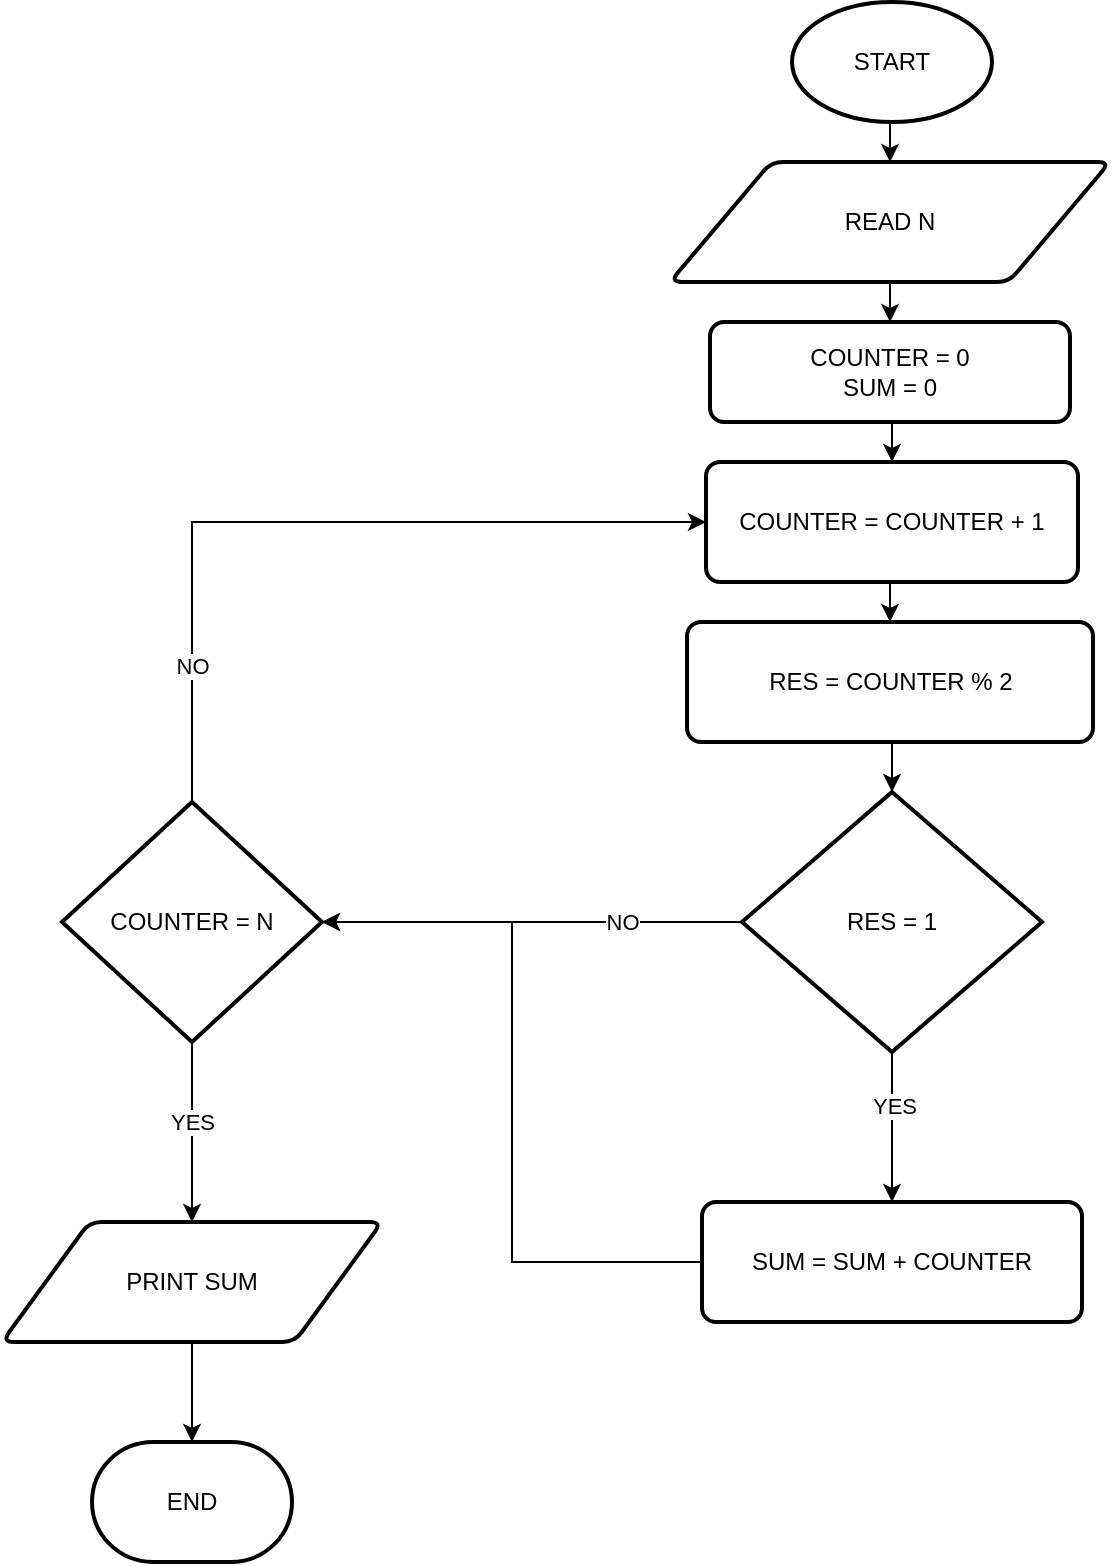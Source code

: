 <mxfile version="25.0.3">
  <diagram id="C5RBs43oDa-KdzZeNtuy" name="Page-1">
    <mxGraphModel dx="1985" dy="815" grid="1" gridSize="10" guides="1" tooltips="1" connect="1" arrows="1" fold="1" page="1" pageScale="1" pageWidth="827" pageHeight="1169" math="0" shadow="0">
      <root>
        <mxCell id="WIyWlLk6GJQsqaUBKTNV-0" />
        <mxCell id="WIyWlLk6GJQsqaUBKTNV-1" parent="WIyWlLk6GJQsqaUBKTNV-0" />
        <mxCell id="-Vuvgn-jPjydnoeIbexu-8" style="edgeStyle=orthogonalEdgeStyle;rounded=0;orthogonalLoop=1;jettySize=auto;html=1;exitX=0.5;exitY=1;exitDx=0;exitDy=0;exitPerimeter=0;entryX=0.5;entryY=0;entryDx=0;entryDy=0;" edge="1" parent="WIyWlLk6GJQsqaUBKTNV-1" source="-Vuvgn-jPjydnoeIbexu-1" target="-Vuvgn-jPjydnoeIbexu-2">
          <mxGeometry relative="1" as="geometry" />
        </mxCell>
        <mxCell id="-Vuvgn-jPjydnoeIbexu-1" value="START" style="strokeWidth=2;html=1;shape=mxgraph.flowchart.start_1;whiteSpace=wrap;" vertex="1" parent="WIyWlLk6GJQsqaUBKTNV-1">
          <mxGeometry x="455" y="150" width="100" height="60" as="geometry" />
        </mxCell>
        <mxCell id="-Vuvgn-jPjydnoeIbexu-9" style="edgeStyle=orthogonalEdgeStyle;rounded=0;orthogonalLoop=1;jettySize=auto;html=1;exitX=0.5;exitY=1;exitDx=0;exitDy=0;entryX=0.5;entryY=0;entryDx=0;entryDy=0;" edge="1" parent="WIyWlLk6GJQsqaUBKTNV-1" source="-Vuvgn-jPjydnoeIbexu-2" target="-Vuvgn-jPjydnoeIbexu-3">
          <mxGeometry relative="1" as="geometry" />
        </mxCell>
        <mxCell id="-Vuvgn-jPjydnoeIbexu-2" value="READ N" style="shape=parallelogram;html=1;strokeWidth=2;perimeter=parallelogramPerimeter;whiteSpace=wrap;rounded=1;arcSize=12;size=0.23;" vertex="1" parent="WIyWlLk6GJQsqaUBKTNV-1">
          <mxGeometry x="394" y="230" width="220" height="60" as="geometry" />
        </mxCell>
        <mxCell id="-Vuvgn-jPjydnoeIbexu-10" style="edgeStyle=orthogonalEdgeStyle;rounded=0;orthogonalLoop=1;jettySize=auto;html=1;exitX=0.5;exitY=1;exitDx=0;exitDy=0;entryX=0.5;entryY=0;entryDx=0;entryDy=0;" edge="1" parent="WIyWlLk6GJQsqaUBKTNV-1" source="-Vuvgn-jPjydnoeIbexu-3" target="-Vuvgn-jPjydnoeIbexu-4">
          <mxGeometry relative="1" as="geometry" />
        </mxCell>
        <mxCell id="-Vuvgn-jPjydnoeIbexu-3" value="COUNTER = 0&lt;div&gt;SUM = 0&lt;/div&gt;" style="rounded=1;whiteSpace=wrap;html=1;absoluteArcSize=1;arcSize=14;strokeWidth=2;" vertex="1" parent="WIyWlLk6GJQsqaUBKTNV-1">
          <mxGeometry x="414" y="310" width="180" height="50" as="geometry" />
        </mxCell>
        <mxCell id="-Vuvgn-jPjydnoeIbexu-11" style="edgeStyle=orthogonalEdgeStyle;rounded=0;orthogonalLoop=1;jettySize=auto;html=1;exitX=0.5;exitY=1;exitDx=0;exitDy=0;entryX=0.5;entryY=0;entryDx=0;entryDy=0;" edge="1" parent="WIyWlLk6GJQsqaUBKTNV-1" source="-Vuvgn-jPjydnoeIbexu-4" target="-Vuvgn-jPjydnoeIbexu-5">
          <mxGeometry relative="1" as="geometry" />
        </mxCell>
        <mxCell id="-Vuvgn-jPjydnoeIbexu-4" value="COUNTER = COUNTER + 1" style="rounded=1;whiteSpace=wrap;html=1;absoluteArcSize=1;arcSize=14;strokeWidth=2;" vertex="1" parent="WIyWlLk6GJQsqaUBKTNV-1">
          <mxGeometry x="412" y="380" width="186" height="60" as="geometry" />
        </mxCell>
        <mxCell id="-Vuvgn-jPjydnoeIbexu-5" value="RES = COUNTER % 2" style="rounded=1;whiteSpace=wrap;html=1;absoluteArcSize=1;arcSize=14;strokeWidth=2;" vertex="1" parent="WIyWlLk6GJQsqaUBKTNV-1">
          <mxGeometry x="402.5" y="460" width="203" height="60" as="geometry" />
        </mxCell>
        <mxCell id="-Vuvgn-jPjydnoeIbexu-27" style="edgeStyle=orthogonalEdgeStyle;rounded=0;orthogonalLoop=1;jettySize=auto;html=1;exitX=0.5;exitY=1;exitDx=0;exitDy=0;exitPerimeter=0;entryX=0.5;entryY=0;entryDx=0;entryDy=0;" edge="1" parent="WIyWlLk6GJQsqaUBKTNV-1" source="-Vuvgn-jPjydnoeIbexu-6" target="-Vuvgn-jPjydnoeIbexu-7">
          <mxGeometry relative="1" as="geometry" />
        </mxCell>
        <mxCell id="-Vuvgn-jPjydnoeIbexu-28" value="YES" style="edgeLabel;html=1;align=center;verticalAlign=middle;resizable=0;points=[];" vertex="1" connectable="0" parent="-Vuvgn-jPjydnoeIbexu-27">
          <mxGeometry x="-0.276" y="1" relative="1" as="geometry">
            <mxPoint as="offset" />
          </mxGeometry>
        </mxCell>
        <mxCell id="-Vuvgn-jPjydnoeIbexu-6" value="RES = 1" style="strokeWidth=2;html=1;shape=mxgraph.flowchart.decision;whiteSpace=wrap;" vertex="1" parent="WIyWlLk6GJQsqaUBKTNV-1">
          <mxGeometry x="430" y="545" width="150" height="130" as="geometry" />
        </mxCell>
        <mxCell id="-Vuvgn-jPjydnoeIbexu-7" value="SUM = SUM + COUNTER" style="rounded=1;whiteSpace=wrap;html=1;absoluteArcSize=1;arcSize=14;strokeWidth=2;" vertex="1" parent="WIyWlLk6GJQsqaUBKTNV-1">
          <mxGeometry x="410" y="750" width="190" height="60" as="geometry" />
        </mxCell>
        <mxCell id="-Vuvgn-jPjydnoeIbexu-22" style="edgeStyle=orthogonalEdgeStyle;rounded=0;orthogonalLoop=1;jettySize=auto;html=1;exitX=0.5;exitY=0;exitDx=0;exitDy=0;exitPerimeter=0;entryX=0;entryY=0.5;entryDx=0;entryDy=0;" edge="1" parent="WIyWlLk6GJQsqaUBKTNV-1" source="-Vuvgn-jPjydnoeIbexu-19" target="-Vuvgn-jPjydnoeIbexu-4">
          <mxGeometry relative="1" as="geometry" />
        </mxCell>
        <mxCell id="-Vuvgn-jPjydnoeIbexu-34" value="NO" style="edgeLabel;html=1;align=center;verticalAlign=middle;resizable=0;points=[];" vertex="1" connectable="0" parent="-Vuvgn-jPjydnoeIbexu-22">
          <mxGeometry x="-0.656" relative="1" as="geometry">
            <mxPoint as="offset" />
          </mxGeometry>
        </mxCell>
        <mxCell id="-Vuvgn-jPjydnoeIbexu-24" style="edgeStyle=orthogonalEdgeStyle;rounded=0;orthogonalLoop=1;jettySize=auto;html=1;exitX=0.5;exitY=1;exitDx=0;exitDy=0;exitPerimeter=0;entryX=0.5;entryY=0;entryDx=0;entryDy=0;" edge="1" parent="WIyWlLk6GJQsqaUBKTNV-1" source="-Vuvgn-jPjydnoeIbexu-19" target="-Vuvgn-jPjydnoeIbexu-23">
          <mxGeometry relative="1" as="geometry" />
        </mxCell>
        <mxCell id="-Vuvgn-jPjydnoeIbexu-35" value="YES" style="edgeLabel;html=1;align=center;verticalAlign=middle;resizable=0;points=[];" vertex="1" connectable="0" parent="-Vuvgn-jPjydnoeIbexu-24">
          <mxGeometry x="-0.11" relative="1" as="geometry">
            <mxPoint as="offset" />
          </mxGeometry>
        </mxCell>
        <mxCell id="-Vuvgn-jPjydnoeIbexu-19" value="COUNTER = N" style="strokeWidth=2;html=1;shape=mxgraph.flowchart.decision;whiteSpace=wrap;" vertex="1" parent="WIyWlLk6GJQsqaUBKTNV-1">
          <mxGeometry x="90" y="550" width="130" height="120" as="geometry" />
        </mxCell>
        <mxCell id="-Vuvgn-jPjydnoeIbexu-33" style="edgeStyle=orthogonalEdgeStyle;rounded=0;orthogonalLoop=1;jettySize=auto;html=1;exitX=0.5;exitY=1;exitDx=0;exitDy=0;" edge="1" parent="WIyWlLk6GJQsqaUBKTNV-1" source="-Vuvgn-jPjydnoeIbexu-23" target="-Vuvgn-jPjydnoeIbexu-32">
          <mxGeometry relative="1" as="geometry" />
        </mxCell>
        <mxCell id="-Vuvgn-jPjydnoeIbexu-23" value="PRINT SUM" style="shape=parallelogram;html=1;strokeWidth=2;perimeter=parallelogramPerimeter;whiteSpace=wrap;rounded=1;arcSize=12;size=0.23;" vertex="1" parent="WIyWlLk6GJQsqaUBKTNV-1">
          <mxGeometry x="60" y="760" width="190" height="60" as="geometry" />
        </mxCell>
        <mxCell id="-Vuvgn-jPjydnoeIbexu-25" style="edgeStyle=orthogonalEdgeStyle;rounded=0;orthogonalLoop=1;jettySize=auto;html=1;exitX=0.5;exitY=1;exitDx=0;exitDy=0;entryX=0.5;entryY=0;entryDx=0;entryDy=0;entryPerimeter=0;" edge="1" parent="WIyWlLk6GJQsqaUBKTNV-1" source="-Vuvgn-jPjydnoeIbexu-5" target="-Vuvgn-jPjydnoeIbexu-6">
          <mxGeometry relative="1" as="geometry" />
        </mxCell>
        <mxCell id="-Vuvgn-jPjydnoeIbexu-29" style="edgeStyle=orthogonalEdgeStyle;rounded=0;orthogonalLoop=1;jettySize=auto;html=1;exitX=0;exitY=0.5;exitDx=0;exitDy=0;entryX=1;entryY=0.5;entryDx=0;entryDy=0;entryPerimeter=0;" edge="1" parent="WIyWlLk6GJQsqaUBKTNV-1" source="-Vuvgn-jPjydnoeIbexu-7" target="-Vuvgn-jPjydnoeIbexu-19">
          <mxGeometry relative="1" as="geometry" />
        </mxCell>
        <mxCell id="-Vuvgn-jPjydnoeIbexu-30" style="edgeStyle=orthogonalEdgeStyle;rounded=0;orthogonalLoop=1;jettySize=auto;html=1;exitX=0;exitY=0.5;exitDx=0;exitDy=0;exitPerimeter=0;entryX=1;entryY=0.5;entryDx=0;entryDy=0;entryPerimeter=0;" edge="1" parent="WIyWlLk6GJQsqaUBKTNV-1" source="-Vuvgn-jPjydnoeIbexu-6" target="-Vuvgn-jPjydnoeIbexu-19">
          <mxGeometry relative="1" as="geometry" />
        </mxCell>
        <mxCell id="-Vuvgn-jPjydnoeIbexu-31" value="NO" style="edgeLabel;html=1;align=center;verticalAlign=middle;resizable=0;points=[];" vertex="1" connectable="0" parent="-Vuvgn-jPjydnoeIbexu-30">
          <mxGeometry x="-0.429" relative="1" as="geometry">
            <mxPoint as="offset" />
          </mxGeometry>
        </mxCell>
        <mxCell id="-Vuvgn-jPjydnoeIbexu-32" value="END" style="strokeWidth=2;html=1;shape=mxgraph.flowchart.terminator;whiteSpace=wrap;" vertex="1" parent="WIyWlLk6GJQsqaUBKTNV-1">
          <mxGeometry x="105" y="870" width="100" height="60" as="geometry" />
        </mxCell>
      </root>
    </mxGraphModel>
  </diagram>
</mxfile>
